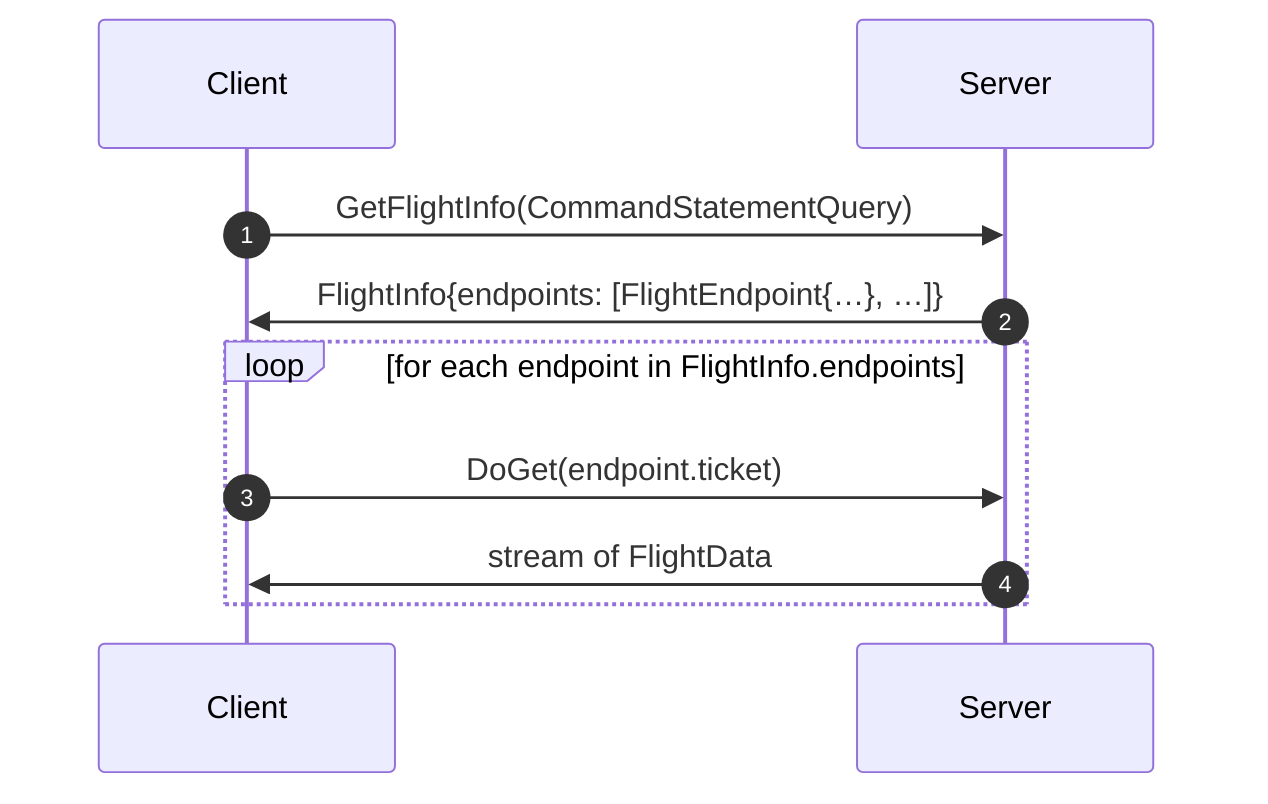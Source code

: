 %% Licensed to the Apache Software Foundation (ASF) under one
%% or more contributor license agreements.  See the NOTICE file
%% distributed with this work for additional information
%% regarding copyright ownership.  The ASF licenses this file
%% to you under the Apache License, Version 2.0 (the
%% "License"); you may not use this file except in compliance
%% with the License.  You may obtain a copy of the License at
%%
%%   http://www.apache.org/licenses/LICENSE-2.0
%%
%% Unless required by applicable law or agreed to in writing,
%% software distributed under the License is distributed on an
%% "AS IS" BASIS, WITHOUT WARRANTIES OR CONDITIONS OF ANY
%% KIND, either express or implied.  See the License for the
%% specific language governing permissions and limitations
%% under the License.

%% To generate the diagram, use mermaid-cli
%% Example: docker run --rm -v $(pwd)/FlightSql:/data minlag/mermaid-cli -i /data/CommandStatementQuery.mmd

sequenceDiagram
autonumber

participant Client
participant Server
Client->>Server: GetFlightInfo(CommandStatementQuery)
Server->>Client: FlightInfo{endpoints: [FlightEndpoint{…}, …]}
loop for each endpoint in FlightInfo.endpoints
    Client->>Server: DoGet(endpoint.ticket)
    Server->>Client: stream of FlightData
end